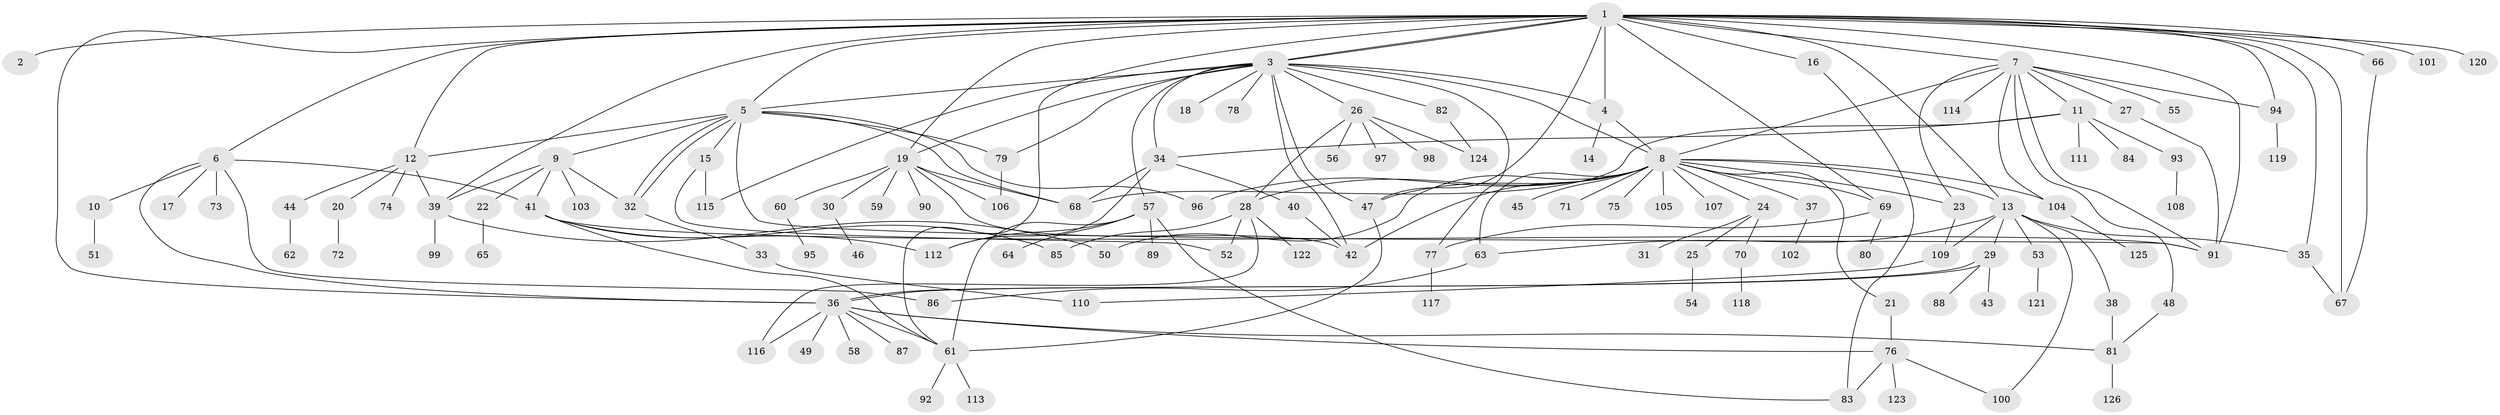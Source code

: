 // coarse degree distribution, {21: 0.020202020202020204, 1: 0.45454545454545453, 17: 0.010101010101010102, 4: 0.0707070707070707, 10: 0.020202020202020204, 6: 0.010101010101010102, 11: 0.030303030303030304, 7: 0.010101010101010102, 5: 0.050505050505050504, 9: 0.020202020202020204, 3: 0.0707070707070707, 2: 0.23232323232323232}
// Generated by graph-tools (version 1.1) at 2025/51/02/27/25 19:51:57]
// undirected, 126 vertices, 188 edges
graph export_dot {
graph [start="1"]
  node [color=gray90,style=filled];
  1;
  2;
  3;
  4;
  5;
  6;
  7;
  8;
  9;
  10;
  11;
  12;
  13;
  14;
  15;
  16;
  17;
  18;
  19;
  20;
  21;
  22;
  23;
  24;
  25;
  26;
  27;
  28;
  29;
  30;
  31;
  32;
  33;
  34;
  35;
  36;
  37;
  38;
  39;
  40;
  41;
  42;
  43;
  44;
  45;
  46;
  47;
  48;
  49;
  50;
  51;
  52;
  53;
  54;
  55;
  56;
  57;
  58;
  59;
  60;
  61;
  62;
  63;
  64;
  65;
  66;
  67;
  68;
  69;
  70;
  71;
  72;
  73;
  74;
  75;
  76;
  77;
  78;
  79;
  80;
  81;
  82;
  83;
  84;
  85;
  86;
  87;
  88;
  89;
  90;
  91;
  92;
  93;
  94;
  95;
  96;
  97;
  98;
  99;
  100;
  101;
  102;
  103;
  104;
  105;
  106;
  107;
  108;
  109;
  110;
  111;
  112;
  113;
  114;
  115;
  116;
  117;
  118;
  119;
  120;
  121;
  122;
  123;
  124;
  125;
  126;
  1 -- 2;
  1 -- 3;
  1 -- 3;
  1 -- 4;
  1 -- 5;
  1 -- 6;
  1 -- 7;
  1 -- 12;
  1 -- 13;
  1 -- 16;
  1 -- 19;
  1 -- 35;
  1 -- 36;
  1 -- 39;
  1 -- 47;
  1 -- 61;
  1 -- 66;
  1 -- 67;
  1 -- 69;
  1 -- 91;
  1 -- 94;
  1 -- 101;
  1 -- 120;
  3 -- 4;
  3 -- 5;
  3 -- 8;
  3 -- 18;
  3 -- 19;
  3 -- 26;
  3 -- 34;
  3 -- 42;
  3 -- 47;
  3 -- 57;
  3 -- 77;
  3 -- 78;
  3 -- 79;
  3 -- 82;
  3 -- 115;
  4 -- 8;
  4 -- 14;
  5 -- 9;
  5 -- 12;
  5 -- 15;
  5 -- 32;
  5 -- 32;
  5 -- 68;
  5 -- 79;
  5 -- 91;
  5 -- 96;
  6 -- 10;
  6 -- 17;
  6 -- 36;
  6 -- 41;
  6 -- 73;
  6 -- 86;
  7 -- 8;
  7 -- 11;
  7 -- 23;
  7 -- 27;
  7 -- 48;
  7 -- 55;
  7 -- 91;
  7 -- 94;
  7 -- 104;
  7 -- 114;
  8 -- 13;
  8 -- 21;
  8 -- 23;
  8 -- 24;
  8 -- 28;
  8 -- 37;
  8 -- 42;
  8 -- 45;
  8 -- 47;
  8 -- 50;
  8 -- 63;
  8 -- 69;
  8 -- 71;
  8 -- 75;
  8 -- 96;
  8 -- 104;
  8 -- 105;
  8 -- 107;
  9 -- 22;
  9 -- 32;
  9 -- 39;
  9 -- 41;
  9 -- 103;
  10 -- 51;
  11 -- 34;
  11 -- 68;
  11 -- 84;
  11 -- 93;
  11 -- 111;
  12 -- 20;
  12 -- 39;
  12 -- 44;
  12 -- 74;
  13 -- 29;
  13 -- 35;
  13 -- 38;
  13 -- 53;
  13 -- 63;
  13 -- 100;
  13 -- 109;
  15 -- 52;
  15 -- 115;
  16 -- 83;
  19 -- 30;
  19 -- 42;
  19 -- 59;
  19 -- 60;
  19 -- 68;
  19 -- 90;
  19 -- 106;
  20 -- 72;
  21 -- 76;
  22 -- 65;
  23 -- 109;
  24 -- 25;
  24 -- 31;
  24 -- 70;
  25 -- 54;
  26 -- 28;
  26 -- 56;
  26 -- 97;
  26 -- 98;
  26 -- 124;
  27 -- 91;
  28 -- 52;
  28 -- 85;
  28 -- 116;
  28 -- 122;
  29 -- 36;
  29 -- 36;
  29 -- 43;
  29 -- 88;
  30 -- 46;
  32 -- 33;
  33 -- 110;
  34 -- 40;
  34 -- 68;
  34 -- 112;
  35 -- 67;
  36 -- 49;
  36 -- 58;
  36 -- 61;
  36 -- 76;
  36 -- 81;
  36 -- 87;
  36 -- 116;
  37 -- 102;
  38 -- 81;
  39 -- 50;
  39 -- 99;
  40 -- 42;
  41 -- 61;
  41 -- 85;
  41 -- 91;
  41 -- 112;
  44 -- 62;
  47 -- 61;
  48 -- 81;
  53 -- 121;
  57 -- 61;
  57 -- 64;
  57 -- 83;
  57 -- 89;
  57 -- 112;
  60 -- 95;
  61 -- 92;
  61 -- 113;
  63 -- 86;
  66 -- 67;
  69 -- 77;
  69 -- 80;
  70 -- 118;
  76 -- 83;
  76 -- 100;
  76 -- 123;
  77 -- 117;
  79 -- 106;
  81 -- 126;
  82 -- 124;
  93 -- 108;
  94 -- 119;
  104 -- 125;
  109 -- 110;
}
